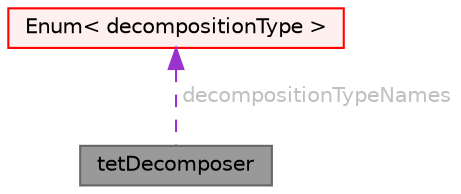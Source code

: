 digraph "tetDecomposer"
{
 // LATEX_PDF_SIZE
  bgcolor="transparent";
  edge [fontname=Helvetica,fontsize=10,labelfontname=Helvetica,labelfontsize=10];
  node [fontname=Helvetica,fontsize=10,shape=box,height=0.2,width=0.4];
  Node1 [id="Node000001",label="tetDecomposer",height=0.2,width=0.4,color="gray40", fillcolor="grey60", style="filled", fontcolor="black",tooltip="Decomposes polyMesh into tets or pyramids."];
  Node2 -> Node1 [id="edge1_Node000001_Node000002",dir="back",color="darkorchid3",style="dashed",tooltip=" ",label=" decompositionTypeNames",fontcolor="grey" ];
  Node2 [id="Node000002",label="Enum\< decompositionType \>",height=0.2,width=0.4,color="red", fillcolor="#FFF0F0", style="filled",URL="$classFoam_1_1Enum.html",tooltip=" "];
}
